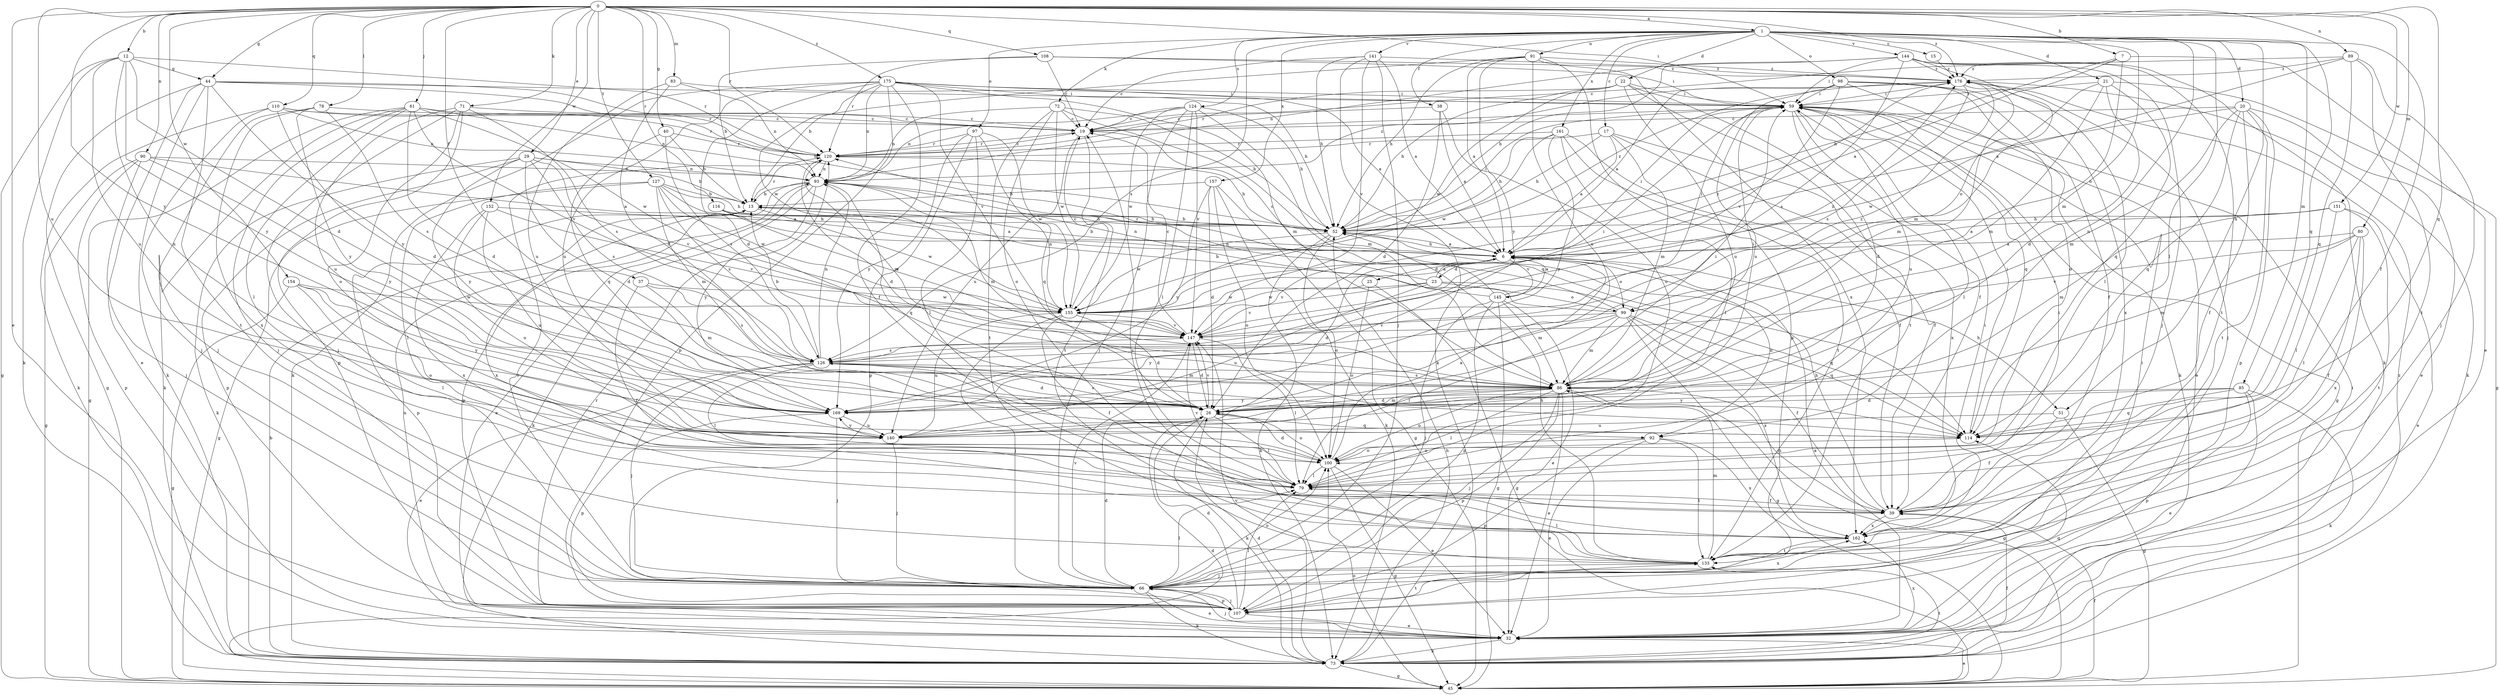 strict digraph  {
0;
1;
6;
7;
12;
13;
15;
17;
19;
20;
21;
22;
23;
25;
26;
29;
32;
37;
38;
39;
40;
44;
45;
51;
52;
59;
61;
66;
71;
72;
73;
78;
79;
80;
83;
85;
86;
89;
90;
91;
92;
93;
97;
98;
99;
100;
107;
108;
110;
114;
116;
120;
124;
126;
127;
133;
140;
141;
144;
145;
147;
151;
152;
154;
155;
157;
161;
162;
169;
175;
176;
0 -> 1  [label=a];
0 -> 7  [label=b];
0 -> 12  [label=b];
0 -> 29  [label=e];
0 -> 32  [label=e];
0 -> 37  [label=f];
0 -> 40  [label=g];
0 -> 44  [label=g];
0 -> 59  [label=i];
0 -> 61  [label=j];
0 -> 71  [label=k];
0 -> 78  [label=l];
0 -> 80  [label=m];
0 -> 83  [label=m];
0 -> 89  [label=n];
0 -> 90  [label=n];
0 -> 108  [label=q];
0 -> 110  [label=q];
0 -> 114  [label=q];
0 -> 116  [label=r];
0 -> 120  [label=r];
0 -> 127  [label=t];
0 -> 140  [label=u];
0 -> 151  [label=w];
0 -> 152  [label=w];
0 -> 154  [label=w];
0 -> 169  [label=y];
0 -> 175  [label=z];
0 -> 176  [label=z];
1 -> 15  [label=c];
1 -> 17  [label=c];
1 -> 20  [label=d];
1 -> 21  [label=d];
1 -> 22  [label=d];
1 -> 38  [label=f];
1 -> 39  [label=f];
1 -> 51  [label=h];
1 -> 72  [label=k];
1 -> 79  [label=l];
1 -> 85  [label=m];
1 -> 86  [label=m];
1 -> 91  [label=n];
1 -> 92  [label=n];
1 -> 97  [label=o];
1 -> 98  [label=o];
1 -> 114  [label=q];
1 -> 124  [label=s];
1 -> 126  [label=s];
1 -> 141  [label=v];
1 -> 144  [label=v];
1 -> 157  [label=x];
1 -> 161  [label=x];
6 -> 13  [label=b];
6 -> 23  [label=d];
6 -> 25  [label=d];
6 -> 26  [label=d];
6 -> 51  [label=h];
6 -> 52  [label=h];
6 -> 59  [label=i];
6 -> 92  [label=n];
6 -> 99  [label=o];
6 -> 145  [label=v];
6 -> 147  [label=v];
7 -> 6  [label=a];
7 -> 32  [label=e];
7 -> 52  [label=h];
7 -> 99  [label=o];
7 -> 176  [label=z];
12 -> 26  [label=d];
12 -> 44  [label=g];
12 -> 45  [label=g];
12 -> 73  [label=k];
12 -> 92  [label=n];
12 -> 120  [label=r];
12 -> 140  [label=u];
12 -> 169  [label=y];
13 -> 52  [label=h];
13 -> 107  [label=p];
13 -> 120  [label=r];
13 -> 155  [label=w];
13 -> 162  [label=x];
15 -> 176  [label=z];
17 -> 6  [label=a];
17 -> 39  [label=f];
17 -> 52  [label=h];
17 -> 86  [label=m];
17 -> 120  [label=r];
17 -> 162  [label=x];
19 -> 120  [label=r];
19 -> 133  [label=t];
19 -> 140  [label=u];
20 -> 19  [label=c];
20 -> 32  [label=e];
20 -> 39  [label=f];
20 -> 86  [label=m];
20 -> 107  [label=p];
20 -> 114  [label=q];
20 -> 133  [label=t];
20 -> 155  [label=w];
21 -> 26  [label=d];
21 -> 45  [label=g];
21 -> 59  [label=i];
21 -> 86  [label=m];
21 -> 99  [label=o];
21 -> 114  [label=q];
22 -> 39  [label=f];
22 -> 52  [label=h];
22 -> 59  [label=i];
22 -> 120  [label=r];
22 -> 133  [label=t];
22 -> 140  [label=u];
22 -> 155  [label=w];
23 -> 6  [label=a];
23 -> 99  [label=o];
23 -> 114  [label=q];
23 -> 120  [label=r];
23 -> 140  [label=u];
23 -> 147  [label=v];
23 -> 155  [label=w];
25 -> 45  [label=g];
25 -> 100  [label=o];
25 -> 155  [label=w];
26 -> 59  [label=i];
26 -> 73  [label=k];
26 -> 79  [label=l];
26 -> 86  [label=m];
26 -> 100  [label=o];
26 -> 114  [label=q];
26 -> 126  [label=s];
26 -> 147  [label=v];
29 -> 13  [label=b];
29 -> 26  [label=d];
29 -> 73  [label=k];
29 -> 93  [label=n];
29 -> 107  [label=p];
29 -> 126  [label=s];
29 -> 147  [label=v];
29 -> 169  [label=y];
32 -> 6  [label=a];
32 -> 66  [label=j];
32 -> 73  [label=k];
32 -> 93  [label=n];
32 -> 114  [label=q];
32 -> 120  [label=r];
32 -> 162  [label=x];
37 -> 39  [label=f];
37 -> 86  [label=m];
37 -> 126  [label=s];
37 -> 155  [label=w];
38 -> 6  [label=a];
38 -> 19  [label=c];
38 -> 26  [label=d];
38 -> 100  [label=o];
39 -> 52  [label=h];
39 -> 59  [label=i];
39 -> 86  [label=m];
39 -> 162  [label=x];
40 -> 13  [label=b];
40 -> 114  [label=q];
40 -> 120  [label=r];
40 -> 126  [label=s];
44 -> 32  [label=e];
44 -> 45  [label=g];
44 -> 52  [label=h];
44 -> 59  [label=i];
44 -> 73  [label=k];
44 -> 120  [label=r];
44 -> 133  [label=t];
44 -> 169  [label=y];
45 -> 26  [label=d];
45 -> 32  [label=e];
45 -> 39  [label=f];
45 -> 100  [label=o];
51 -> 39  [label=f];
51 -> 45  [label=g];
51 -> 140  [label=u];
52 -> 6  [label=a];
52 -> 13  [label=b];
52 -> 59  [label=i];
52 -> 73  [label=k];
52 -> 100  [label=o];
52 -> 155  [label=w];
52 -> 176  [label=z];
59 -> 19  [label=c];
59 -> 26  [label=d];
59 -> 32  [label=e];
59 -> 45  [label=g];
59 -> 79  [label=l];
59 -> 114  [label=q];
59 -> 140  [label=u];
61 -> 19  [label=c];
61 -> 26  [label=d];
61 -> 45  [label=g];
61 -> 66  [label=j];
61 -> 73  [label=k];
61 -> 79  [label=l];
61 -> 93  [label=n];
61 -> 147  [label=v];
61 -> 155  [label=w];
66 -> 26  [label=d];
66 -> 32  [label=e];
66 -> 73  [label=k];
66 -> 79  [label=l];
66 -> 100  [label=o];
66 -> 107  [label=p];
66 -> 120  [label=r];
66 -> 147  [label=v];
66 -> 162  [label=x];
71 -> 19  [label=c];
71 -> 66  [label=j];
71 -> 100  [label=o];
71 -> 107  [label=p];
71 -> 126  [label=s];
71 -> 140  [label=u];
72 -> 19  [label=c];
72 -> 52  [label=h];
72 -> 93  [label=n];
72 -> 100  [label=o];
72 -> 114  [label=q];
72 -> 133  [label=t];
72 -> 155  [label=w];
73 -> 13  [label=b];
73 -> 26  [label=d];
73 -> 39  [label=f];
73 -> 45  [label=g];
73 -> 52  [label=h];
73 -> 59  [label=i];
73 -> 133  [label=t];
73 -> 147  [label=v];
73 -> 176  [label=z];
78 -> 19  [label=c];
78 -> 66  [label=j];
78 -> 126  [label=s];
78 -> 162  [label=x];
78 -> 169  [label=y];
79 -> 39  [label=f];
79 -> 147  [label=v];
80 -> 6  [label=a];
80 -> 39  [label=f];
80 -> 79  [label=l];
80 -> 86  [label=m];
80 -> 147  [label=v];
80 -> 162  [label=x];
83 -> 26  [label=d];
83 -> 59  [label=i];
83 -> 93  [label=n];
83 -> 140  [label=u];
85 -> 26  [label=d];
85 -> 32  [label=e];
85 -> 73  [label=k];
85 -> 107  [label=p];
85 -> 114  [label=q];
85 -> 169  [label=y];
86 -> 26  [label=d];
86 -> 32  [label=e];
86 -> 45  [label=g];
86 -> 59  [label=i];
86 -> 66  [label=j];
86 -> 79  [label=l];
86 -> 100  [label=o];
86 -> 107  [label=p];
86 -> 126  [label=s];
86 -> 169  [label=y];
89 -> 6  [label=a];
89 -> 19  [label=c];
89 -> 66  [label=j];
89 -> 114  [label=q];
89 -> 133  [label=t];
89 -> 176  [label=z];
90 -> 6  [label=a];
90 -> 45  [label=g];
90 -> 66  [label=j];
90 -> 93  [label=n];
90 -> 107  [label=p];
90 -> 169  [label=y];
91 -> 6  [label=a];
91 -> 13  [label=b];
91 -> 52  [label=h];
91 -> 107  [label=p];
91 -> 140  [label=u];
91 -> 162  [label=x];
91 -> 169  [label=y];
91 -> 176  [label=z];
92 -> 32  [label=e];
92 -> 100  [label=o];
92 -> 107  [label=p];
92 -> 133  [label=t];
92 -> 162  [label=x];
93 -> 13  [label=b];
93 -> 32  [label=e];
93 -> 73  [label=k];
93 -> 86  [label=m];
93 -> 107  [label=p];
93 -> 114  [label=q];
93 -> 169  [label=y];
93 -> 176  [label=z];
97 -> 79  [label=l];
97 -> 107  [label=p];
97 -> 114  [label=q];
97 -> 120  [label=r];
97 -> 155  [label=w];
97 -> 169  [label=y];
98 -> 6  [label=a];
98 -> 39  [label=f];
98 -> 59  [label=i];
98 -> 73  [label=k];
98 -> 100  [label=o];
98 -> 140  [label=u];
98 -> 147  [label=v];
98 -> 162  [label=x];
99 -> 13  [label=b];
99 -> 39  [label=f];
99 -> 45  [label=g];
99 -> 79  [label=l];
99 -> 86  [label=m];
99 -> 93  [label=n];
99 -> 114  [label=q];
99 -> 147  [label=v];
99 -> 162  [label=x];
99 -> 169  [label=y];
100 -> 6  [label=a];
100 -> 26  [label=d];
100 -> 32  [label=e];
100 -> 45  [label=g];
100 -> 79  [label=l];
107 -> 26  [label=d];
107 -> 32  [label=e];
107 -> 59  [label=i];
107 -> 66  [label=j];
107 -> 79  [label=l];
107 -> 133  [label=t];
108 -> 13  [label=b];
108 -> 19  [label=c];
108 -> 59  [label=i];
108 -> 120  [label=r];
108 -> 176  [label=z];
110 -> 19  [label=c];
110 -> 26  [label=d];
110 -> 66  [label=j];
110 -> 73  [label=k];
110 -> 93  [label=n];
110 -> 120  [label=r];
114 -> 59  [label=i];
114 -> 100  [label=o];
116 -> 6  [label=a];
116 -> 52  [label=h];
116 -> 147  [label=v];
120 -> 19  [label=c];
120 -> 26  [label=d];
120 -> 52  [label=h];
120 -> 86  [label=m];
120 -> 93  [label=n];
124 -> 19  [label=c];
124 -> 52  [label=h];
124 -> 66  [label=j];
124 -> 79  [label=l];
124 -> 86  [label=m];
124 -> 93  [label=n];
124 -> 147  [label=v];
124 -> 155  [label=w];
126 -> 13  [label=b];
126 -> 26  [label=d];
126 -> 32  [label=e];
126 -> 59  [label=i];
126 -> 66  [label=j];
126 -> 79  [label=l];
126 -> 86  [label=m];
126 -> 93  [label=n];
126 -> 176  [label=z];
127 -> 6  [label=a];
127 -> 13  [label=b];
127 -> 45  [label=g];
127 -> 52  [label=h];
127 -> 79  [label=l];
127 -> 86  [label=m];
127 -> 126  [label=s];
127 -> 155  [label=w];
133 -> 19  [label=c];
133 -> 52  [label=h];
133 -> 66  [label=j];
133 -> 79  [label=l];
133 -> 86  [label=m];
140 -> 66  [label=j];
140 -> 169  [label=y];
141 -> 6  [label=a];
141 -> 19  [label=c];
141 -> 52  [label=h];
141 -> 66  [label=j];
141 -> 73  [label=k];
141 -> 147  [label=v];
141 -> 176  [label=z];
144 -> 52  [label=h];
144 -> 59  [label=i];
144 -> 66  [label=j];
144 -> 73  [label=k];
144 -> 86  [label=m];
144 -> 93  [label=n];
144 -> 126  [label=s];
144 -> 133  [label=t];
144 -> 176  [label=z];
145 -> 6  [label=a];
145 -> 19  [label=c];
145 -> 32  [label=e];
145 -> 45  [label=g];
145 -> 59  [label=i];
145 -> 66  [label=j];
145 -> 86  [label=m];
145 -> 93  [label=n];
145 -> 107  [label=p];
147 -> 19  [label=c];
147 -> 26  [label=d];
147 -> 79  [label=l];
147 -> 126  [label=s];
147 -> 176  [label=z];
151 -> 6  [label=a];
151 -> 32  [label=e];
151 -> 52  [label=h];
151 -> 79  [label=l];
151 -> 86  [label=m];
151 -> 133  [label=t];
152 -> 52  [label=h];
152 -> 100  [label=o];
152 -> 140  [label=u];
152 -> 147  [label=v];
152 -> 162  [label=x];
154 -> 45  [label=g];
154 -> 79  [label=l];
154 -> 100  [label=o];
154 -> 155  [label=w];
154 -> 169  [label=y];
155 -> 19  [label=c];
155 -> 26  [label=d];
155 -> 39  [label=f];
155 -> 66  [label=j];
155 -> 93  [label=n];
155 -> 140  [label=u];
155 -> 147  [label=v];
155 -> 176  [label=z];
157 -> 13  [label=b];
157 -> 26  [label=d];
157 -> 45  [label=g];
157 -> 73  [label=k];
157 -> 100  [label=o];
157 -> 169  [label=y];
161 -> 39  [label=f];
161 -> 52  [label=h];
161 -> 79  [label=l];
161 -> 120  [label=r];
161 -> 133  [label=t];
161 -> 155  [label=w];
161 -> 169  [label=y];
162 -> 59  [label=i];
162 -> 133  [label=t];
169 -> 66  [label=j];
169 -> 107  [label=p];
169 -> 140  [label=u];
175 -> 6  [label=a];
175 -> 26  [label=d];
175 -> 39  [label=f];
175 -> 52  [label=h];
175 -> 59  [label=i];
175 -> 73  [label=k];
175 -> 86  [label=m];
175 -> 93  [label=n];
175 -> 107  [label=p];
175 -> 140  [label=u];
175 -> 147  [label=v];
175 -> 155  [label=w];
176 -> 59  [label=i];
176 -> 66  [label=j];
176 -> 73  [label=k];
176 -> 79  [label=l];
176 -> 86  [label=m];
176 -> 126  [label=s];
}

